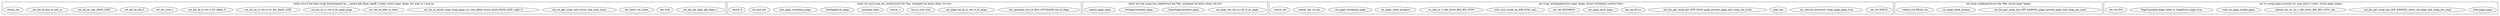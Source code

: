 digraph page_io_c{
	subgraph cluster_get_swap_bio{
		label="static struct bio *get_swap_bio(unsigned int __nocast gfp_flags, pgoff_t index, struct page *page, bio_end_io_t end_io)";
		set_bio_bio_alloc_gfp_flags_1[label="set_bio_bio_alloc_gfp_flags_1"];
		bio_true[label="bio_true"];
		set_entry_val_index[label="set_entry_val_index"];
		set_sis_get_swap_info_struct_swp_type_entry[label="set_sis_get_swap_info_struct_swp_type_entry"];
		set_bio_bi_sector_map_swap_page_sis_swp_offset_entry_multi_PAGE_SIZE_right_9[label="set_bio_bi_sector_map_swap_page_sis_swp_offset_entry_multi_PAGE_SIZE_right_9"];
		set_bio_bi_bdev_si_bdev[label="set_bio_bi_bdev_si_bdev"];
		set_bio_bi_io_vec_0_bv_page_page[label="set_bio_bi_io_vec_0_bv_page_page"];
		set_bio_bi_io_vec_0_bv_len_PAGE_SIZE[label="set_bio_bi_io_vec_0_bv_len_PAGE_SIZE"];
		set_bio_bi_io_vec_0_bv_offset_0[label="set_bio_bi_io_vec_0_bv_offset_0"];
		set_bio_vcnt_1[label="set_bio_vcnt_1"];
		set_bio_bi_idx_0[label="set_bio_bi_idx_0"];
		set_bio_bi_size_PAGE_SIZE[label="set_bio_bi_size_PAGE_SIZE"];
		set_bio_bi_end_io_end_io[label="set_bio_bi_end_io_end_io"];
		return_bio[label="return_bio"];
	}

	subgraph cluster_end_swap_bio_write{
		label="static int end_swap_bio_write(struct bio *bio, unsigned int bytes_done, int err)";
		set_uptodate_test_bi_BIO_UPTODATE_bio_bi_flags[label="set_uptodate_test_bi_BIO_UPTODATE_bio_bi_flags"];
		set_page_bio_bi_io_vec_0_bv_page[label="set_page_bio_bi_io_vec_0_bv_page"];
		bio_bi_size_true[label="bio_bi_size_true"];
		return_1[label="return_1"];
		uptodate_false[label="uptodate_false"];
		SetPageError_page[label="SetPageError_page"];
		end_page_writeback_page[label="end_page_writeback_page"];
		bio_put_bio[label="bio_put_bio"];
		return_0[label="return_0"];
	}

	subgraph cluster_end_swap_bio_read{
		label="static int end_swap_bio_read(struct bio *bio, unsigned int bytes_done, int err)";
		set_uptodate_test_bi_BIO_UPTODATE_bio_bi_flags[label="set_uptodate_test_bi_BIO_UPTODATE_bio_bi_flags"];
		set_page_bio_bio_io_vec_0_bv_page[label="set_page_bio_bio_io_vec_0_bv_page"];
		bio_bi_size_true[label="bio_bi_size_true"];
		return_1[label="return_1"];
		uptodate_false[label="uptodate_false"];
		SetPageError_page[label="SetPageError_page"];
		ClearPageUptodate_page[label="ClearPageUptodate_page"];
		SetPageUptodate_page[label="SetPageUptodate_page"];
		unlock_page_page[label="unlock_page_page"];
		bio_put_bio[label="bio_put_bio"];
		return_0[label="return_0"];
	}

	subgraph cluster_swap_writepage{
		label="int swap_writepage(struct page *page, struct writeback_control *wbc)";
		set_rw_WRITE[label="set_rw_WRITE"];
		set_remove_exclusive_swap_page_page_true[label="set_remove_exclusive_swap_page_page_true"];
		unlock_page_page[label="unlock_page_page"];
		goto_out[label="goto_out"];
		set_bio_get_swap_bio_GFP_NOIO_page_private_page_end_swap_bio_write[label="set_bio_get_swap_bio_GFP_NOIO_page_private_page_end_swap_bio_write"];
		bio_eq_NULL[label="bio_eq_NULL"];
		set_page_dirty_page[label="set_page_dirty_page"];
		unlock_page_page[label="unlock_page_page"];
		set_ret_ENOMEM[label="set_ret_ENOMEM"];
		goto_out[label="goto_out"];
		wbc_sync_mode_eq_WB_SYNC_ALL[label="wbc_sync_mode_eq_WB_SYNC_ALL"];
		rw_self_or_1_left_move_BIO_RW_SYNC[label="rw_self_or_1_left_move_BIO_RW_SYNC"];
		inc_page_state_pswpout[label="inc_page_state_pswpout"];
		set_page_writeback_page[label="set_page_writeback_page"];
		unlock_page_page[label="unlock_page_page"];
		submit_bio_rw_bio[label="submit_bio_rw_bio"];
		return_ret[label="return_ret"];
	}

	subgraph cluster_swap_readpage{
		label="int swap_readpage(struct file *file, struct page *page)";
		ClearPageUptodate_page[label="ClearPageUptodate_page"];
		set_bio_get_swap_bio_GFP_KERNEL_page_private_page_end_swap_bio_read[label="set_bio_get_swap_bio_GFP_KERNEL_page_private_page_end_swap_bio_read"];
		bio_eq_NULL[label="bio_eq_NULL"];
		unlock_page_page[label="unlock_page_page"];
		set_ret_ENOMEM[label="set_ret_ENOMEM"];
		goto_out[label="goto_out"];
		inc_page_state_pswpin[label="inc_page_state_pswpin"];
		submit_bio_READ_bio[label="submit_bio_READ_bio"];
		return_ret[label="return_ret"];
	}

	subgraph cluster_rw_swap_page_sync{
		label="int rw_swap_page_sync(int rw, swp_entry_t entry, struct page *page)";
		lock_page_page[label="lock_page_page"];
		set_bio_get_swap_bio_GFP_KERNEL_entry_val_page_end_swap_bio_read[label="set_bio_get_swap_bio_GFP_KERNEL_entry_val_page_end_swap_bio_read"];
		bio_eq_NULL[label="bio_eq_NULL"];
		unlock_page_page[label="unlock_page_page"];
		set_ret_ENOMEM[label="set_ret_ENOMEM"];
		goto_out[label="goto_out"];
		submit_bio_rw_or_1_left_move_BIO_RW_SYNC_bio[label="submit_bio_rw_or_1_left_move_BIO_RW_SYNC_bio"];
		wait_on_page_locked_page[label="wait_on_page_locked_page"];
		PageUptodate_page_false_or_PageError_page_true[label="PageUptodate_page_false_or_PageError_page_true"];
		set_ret_EIO[label="set_ret_EIO"];
		return_ret[label="return_ret"];
	}
}
